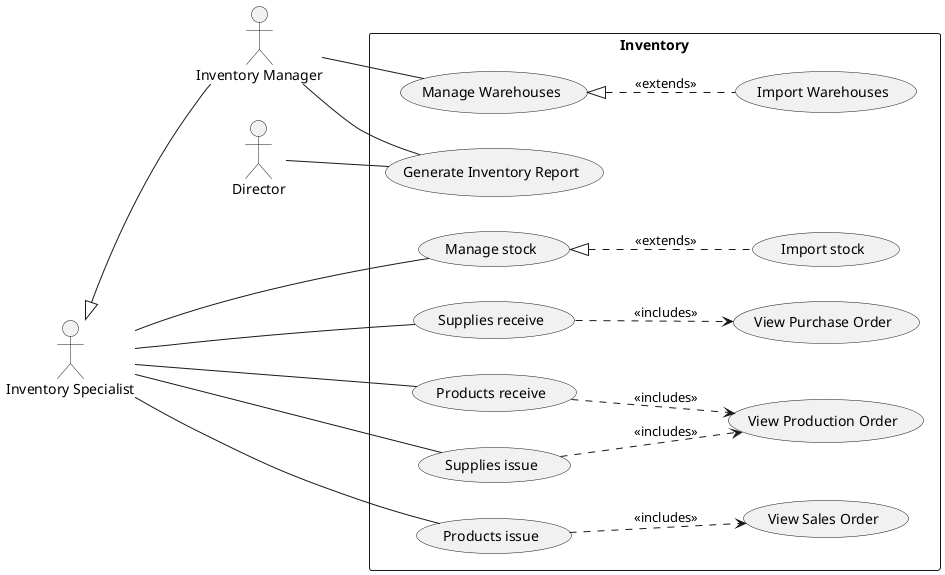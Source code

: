 @startuml inventory
left to right direction

:Director: as d

:Inventory Manager: as im
:Inventory Specialist: as is
is <|-- im

rectangle Inventory {
    is -- (Manage stock)
    (Manage stock) <|.. (Import stock) : <<extends>>

    is -- (Supplies receive)
    (Supplies receive) ..> (View Purchase Order) : <<includes>>
    is -- (Products receive)
    (Products receive) ..> (View Production Order) : <<includes>>

    is -- (Supplies issue)
    (Supplies issue) ..> (View Production Order) : <<includes>>
    is -- (Products issue)
    (Products issue) ..> (View Sales Order) : <<includes>>

    im -- (Manage Warehouses)
    (Manage Warehouses) <|.. (Import Warehouses) : <<extends>>
    im -- (Generate Inventory Report)
    d -- (Generate Inventory Report)
}
@enduml